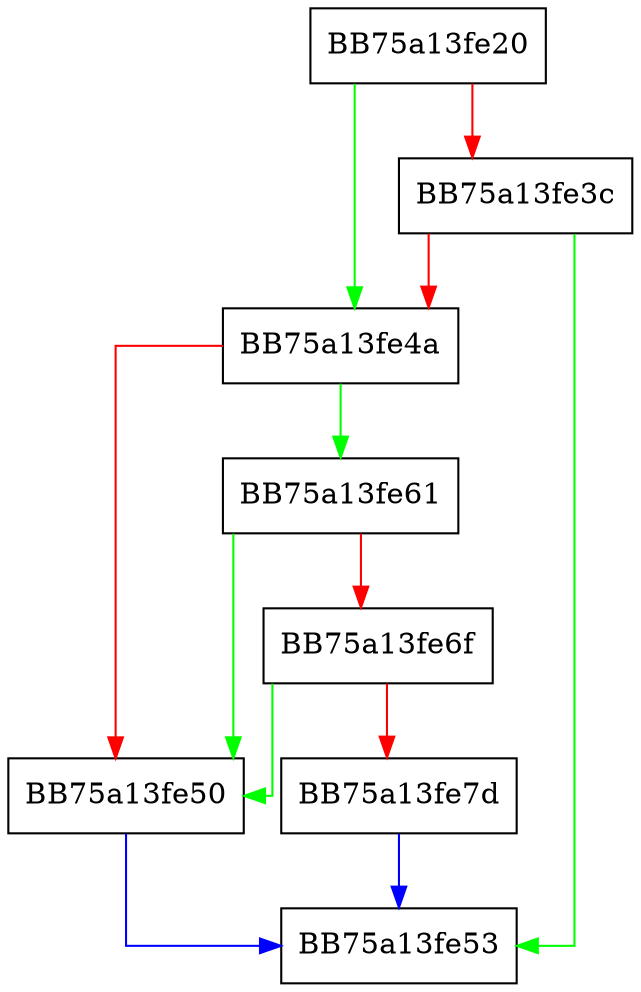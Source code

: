 digraph CouldBeAmsiScan {
  node [shape="box"];
  graph [splines=ortho];
  BB75a13fe20 -> BB75a13fe4a [color="green"];
  BB75a13fe20 -> BB75a13fe3c [color="red"];
  BB75a13fe3c -> BB75a13fe53 [color="green"];
  BB75a13fe3c -> BB75a13fe4a [color="red"];
  BB75a13fe4a -> BB75a13fe61 [color="green"];
  BB75a13fe4a -> BB75a13fe50 [color="red"];
  BB75a13fe50 -> BB75a13fe53 [color="blue"];
  BB75a13fe61 -> BB75a13fe50 [color="green"];
  BB75a13fe61 -> BB75a13fe6f [color="red"];
  BB75a13fe6f -> BB75a13fe50 [color="green"];
  BB75a13fe6f -> BB75a13fe7d [color="red"];
  BB75a13fe7d -> BB75a13fe53 [color="blue"];
}